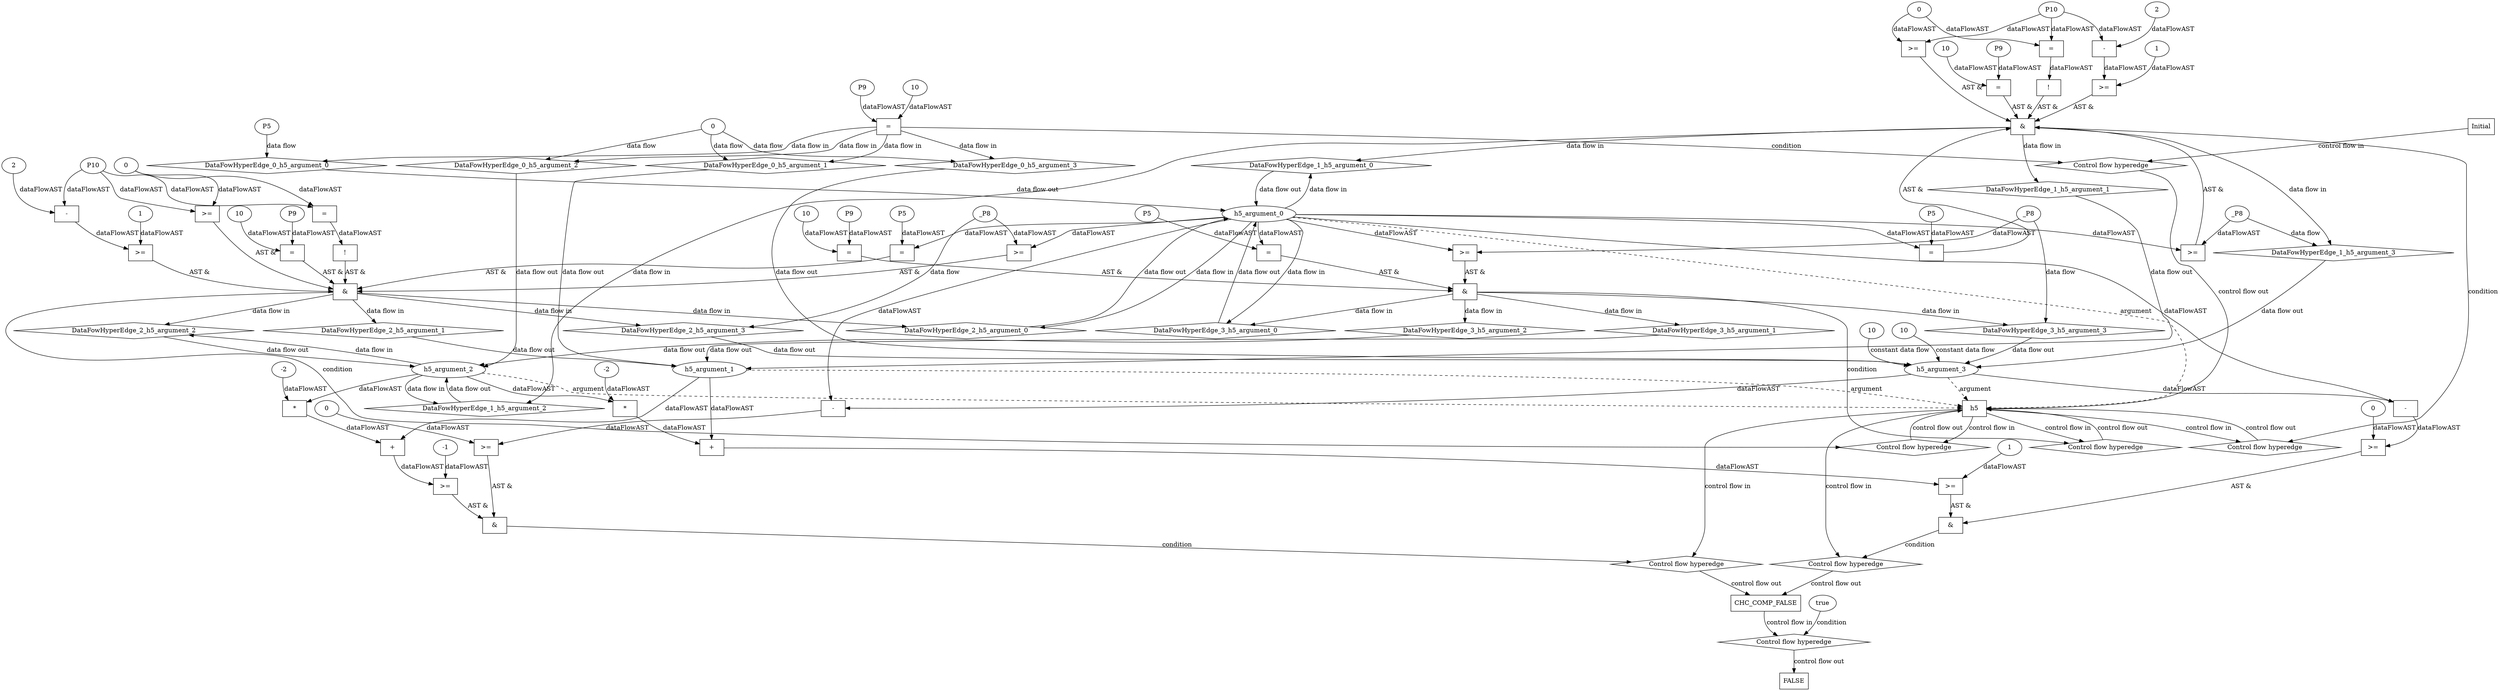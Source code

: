 digraph dag {
"CHC_COMP_FALSE" [label="CHC_COMP_FALSE" nodeName="CHC_COMP_FALSE" class=cfn  shape="rect"];
"h5" [label="h5" nodeName="h5" class=cfn  shape="rect"];
FALSE [label="FALSE" nodeName=FALSE class=cfn  shape="rect"];
Initial [label="Initial" nodeName=Initial class=cfn  shape="rect"];
ControlFowHyperEdge_0 [label="Control flow hyperedge" nodeName=ControlFowHyperEdge_0 class=controlFlowHyperEdge shape="diamond"];
"Initial" -> ControlFowHyperEdge_0 [label="control flow in"]
ControlFowHyperEdge_0 -> "h5" [label="control flow out"]
ControlFowHyperEdge_1 [label="Control flow hyperedge" nodeName=ControlFowHyperEdge_1 class=controlFlowHyperEdge shape="diamond"];
"h5" -> ControlFowHyperEdge_1 [label="control flow in"]
ControlFowHyperEdge_1 -> "h5" [label="control flow out"]
ControlFowHyperEdge_2 [label="Control flow hyperedge" nodeName=ControlFowHyperEdge_2 class=controlFlowHyperEdge shape="diamond"];
"h5" -> ControlFowHyperEdge_2 [label="control flow in"]
ControlFowHyperEdge_2 -> "h5" [label="control flow out"]
ControlFowHyperEdge_3 [label="Control flow hyperedge" nodeName=ControlFowHyperEdge_3 class=controlFlowHyperEdge shape="diamond"];
"h5" -> ControlFowHyperEdge_3 [label="control flow in"]
ControlFowHyperEdge_3 -> "h5" [label="control flow out"]
ControlFowHyperEdge_4 [label="Control flow hyperedge" nodeName=ControlFowHyperEdge_4 class=controlFlowHyperEdge shape="diamond"];
"h5" -> ControlFowHyperEdge_4 [label="control flow in"]
ControlFowHyperEdge_4 -> "CHC_COMP_FALSE" [label="control flow out"]
ControlFowHyperEdge_5 [label="Control flow hyperedge" nodeName=ControlFowHyperEdge_5 class=controlFlowHyperEdge shape="diamond"];
"h5" -> ControlFowHyperEdge_5 [label="control flow in"]
ControlFowHyperEdge_5 -> "CHC_COMP_FALSE" [label="control flow out"]
ControlFowHyperEdge_6 [label="Control flow hyperedge" nodeName=ControlFowHyperEdge_6 class=controlFlowHyperEdge shape="diamond"];
"CHC_COMP_FALSE" -> ControlFowHyperEdge_6 [label="control flow in"]
ControlFowHyperEdge_6 -> "FALSE" [label="control flow out"]
"h5_argument_0" [label="h5_argument_0" nodeName=argument0 class=argument  head="h5" shape="oval"];
"h5_argument_0" -> "h5"[label="argument" style="dashed"]
"h5_argument_1" [label="h5_argument_1" nodeName=argument1 class=argument  head="h5" shape="oval"];
"h5_argument_1" -> "h5"[label="argument" style="dashed"]
"h5_argument_2" [label="h5_argument_2" nodeName=argument2 class=argument  head="h5" shape="oval"];
"h5_argument_2" -> "h5"[label="argument" style="dashed"]
"h5_argument_3" [label="h5_argument_3" nodeName=argument3 class=argument  head="h5" shape="oval"];
"h5_argument_3" -> "h5"[label="argument" style="dashed"]

"xxxh5___Initial_0xxxguard_0_node_0" [label="=" nodeName="xxxh5___Initial_0xxxguard_0_node_0" class=Operator  shape="rect"];
"xxxh5___Initial_0xxxguard_0_node_1" [label="P9" nodeName="xxxh5___Initial_0xxxguard_0_node_1" class=Constant ];
"xxxh5___Initial_0xxxguard_0_node_2" [label="10" nodeName="xxxh5___Initial_0xxxguard_0_node_2" class=Literal ];
"xxxh5___Initial_0xxxguard_0_node_1" -> "xxxh5___Initial_0xxxguard_0_node_0"[label="dataFlowAST"]
"xxxh5___Initial_0xxxguard_0_node_2" -> "xxxh5___Initial_0xxxguard_0_node_0"[label="dataFlowAST"]

"xxxh5___Initial_0xxxguard_0_node_0" -> "ControlFowHyperEdge_0" [label="condition"];
"xxxh5___Initial_0xxxdataFlow_0_node_0" [label="P5" nodeName="xxxh5___Initial_0xxxdataFlow_0_node_0" class=Constant ];

"xxxh5___Initial_0xxxdataFlow_0_node_0" -> "DataFowHyperEdge_0_h5_argument_0" [label="data flow"];
"xxxh5___Initial_0xxxdataFlow1_node_0" [label="0" nodeName="xxxh5___Initial_0xxxdataFlow1_node_0" class=Literal ];

"xxxh5___Initial_0xxxdataFlow1_node_0" -> "DataFowHyperEdge_0_h5_argument_1" [label="data flow"];

"xxxh5___Initial_0xxxdataFlow1_node_0" -> "DataFowHyperEdge_0_h5_argument_2" [label="data flow"];

"xxxh5___Initial_0xxxdataFlow1_node_0" -> "DataFowHyperEdge_0_h5_argument_3" [label="data flow"];
"xxxh5___h5_1xxx_and" [label="&" nodeName="xxxh5___h5_1xxx_and" class=Operator shape="rect"];
"xxxh5___h5_1xxxguard_0_node_0" [label="=" nodeName="xxxh5___h5_1xxxguard_0_node_0" class=Operator  shape="rect"];
"xxxh5___h5_1xxxguard_0_node_1" [label="P5" nodeName="xxxh5___h5_1xxxguard_0_node_1" class=Constant ];
"xxxh5___h5_1xxxguard_0_node_1" -> "xxxh5___h5_1xxxguard_0_node_0"[label="dataFlowAST"]
"h5_argument_0" -> "xxxh5___h5_1xxxguard_0_node_0"[label="dataFlowAST"]

"xxxh5___h5_1xxxguard_0_node_0" -> "xxxh5___h5_1xxx_and" [label="AST &"];
"xxxh5___h5_1xxxguard5_node_0" [label="!" nodeName="xxxh5___h5_1xxxguard5_node_0" class=Operator shape="rect"];
"xxxh5___h5_1xxxguard5_node_1" [label="=" nodeName="xxxh5___h5_1xxxguard5_node_1" class=Operator  shape="rect"];
"xxxh5___h5_1xxxguard5_node_1" -> "xxxh5___h5_1xxxguard5_node_0"[label="dataFlowAST"]
"xxxh5___h5_1xxxguard3_node_1" -> "xxxh5___h5_1xxxguard5_node_1"[label="dataFlowAST"]
"xxxh5___h5_1xxxguard3_node_2" -> "xxxh5___h5_1xxxguard5_node_1"[label="dataFlowAST"]

"xxxh5___h5_1xxxguard5_node_0" -> "xxxh5___h5_1xxx_and" [label="AST &"];
"xxxh5___h5_1xxxguard1_node_0" [label="=" nodeName="xxxh5___h5_1xxxguard1_node_0" class=Operator  shape="rect"];
"xxxh5___h5_1xxxguard1_node_1" [label="P9" nodeName="xxxh5___h5_1xxxguard1_node_1" class=Constant ];
"xxxh5___h5_1xxxguard1_node_2" [label="10" nodeName="xxxh5___h5_1xxxguard1_node_2" class=Literal ];
"xxxh5___h5_1xxxguard1_node_1" -> "xxxh5___h5_1xxxguard1_node_0"[label="dataFlowAST"]
"xxxh5___h5_1xxxguard1_node_2" -> "xxxh5___h5_1xxxguard1_node_0"[label="dataFlowAST"]

"xxxh5___h5_1xxxguard1_node_0" -> "xxxh5___h5_1xxx_and" [label="AST &"];
"xxxh5___h5_1xxxguard4_node_0" [label=">=" nodeName="xxxh5___h5_1xxxguard4_node_0" class=Operator  shape="rect"];
"xxxh5___h5_1xxxguard4_node_1" [label="-" nodeName="xxxh5___h5_1xxxguard4_node_1" class= Operator shape="rect"];
"xxxh5___h5_1xxxguard4_node_2" [label="2" nodeName="xxxh5___h5_1xxxguard4_node_2" class=Literal ];
"xxxh5___h5_1xxxguard4_node_4" [label="1" nodeName="xxxh5___h5_1xxxguard4_node_4" class=Literal ];
"xxxh5___h5_1xxxguard4_node_1" -> "xxxh5___h5_1xxxguard4_node_0"[label="dataFlowAST"]
"xxxh5___h5_1xxxguard4_node_4" -> "xxxh5___h5_1xxxguard4_node_0"[label="dataFlowAST"]
"xxxh5___h5_1xxxguard4_node_2" -> "xxxh5___h5_1xxxguard4_node_1"[label="dataFlowAST"]
"xxxh5___h5_1xxxguard3_node_1" -> "xxxh5___h5_1xxxguard4_node_1"[label="dataFlowAST"]

"xxxh5___h5_1xxxguard4_node_0" -> "xxxh5___h5_1xxx_and" [label="AST &"];
"xxxh5___h5_1xxxguard3_node_0" [label=">=" nodeName="xxxh5___h5_1xxxguard3_node_0" class=Operator  shape="rect"];
"xxxh5___h5_1xxxguard3_node_1" [label="P10" nodeName="xxxh5___h5_1xxxguard3_node_1" class=Constant ];
"xxxh5___h5_1xxxguard3_node_2" [label="0" nodeName="xxxh5___h5_1xxxguard3_node_2" class=Literal ];
"xxxh5___h5_1xxxguard3_node_1" -> "xxxh5___h5_1xxxguard3_node_0"[label="dataFlowAST"]
"xxxh5___h5_1xxxguard3_node_2" -> "xxxh5___h5_1xxxguard3_node_0"[label="dataFlowAST"]

"xxxh5___h5_1xxxguard3_node_0" -> "xxxh5___h5_1xxx_and" [label="AST &"];
"xxxh5___h5_1xxxguard2_node_0" [label=">=" nodeName="xxxh5___h5_1xxxguard2_node_0" class=Operator  shape="rect"];
"h5_argument_0" -> "xxxh5___h5_1xxxguard2_node_0"[label="dataFlowAST"]
"xxxh5___h5_1xxxdataFlow_0_node_0" -> "xxxh5___h5_1xxxguard2_node_0"[label="dataFlowAST"]

"xxxh5___h5_1xxxguard2_node_0" -> "xxxh5___h5_1xxx_and" [label="AST &"];
"xxxh5___h5_1xxx_and" -> "ControlFowHyperEdge_1" [label="condition"];
"xxxh5___h5_1xxxdataFlow_0_node_0" [label="_P8" nodeName="xxxh5___h5_1xxxdataFlow_0_node_0" class=Constant ];

"xxxh5___h5_1xxxdataFlow_0_node_0" -> "DataFowHyperEdge_1_h5_argument_3" [label="data flow"];
"xxxh5___h5_2xxx_and" [label="&" nodeName="xxxh5___h5_2xxx_and" class=Operator shape="rect"];
"xxxh5___h5_2xxxguard4_node_0" [label=">=" nodeName="xxxh5___h5_2xxxguard4_node_0" class=Operator  shape="rect"];
"xxxh5___h5_2xxxguard4_node_1" [label="-" nodeName="xxxh5___h5_2xxxguard4_node_1" class= Operator shape="rect"];
"xxxh5___h5_2xxxguard4_node_2" [label="2" nodeName="xxxh5___h5_2xxxguard4_node_2" class=Literal ];
"xxxh5___h5_2xxxguard4_node_4" [label="1" nodeName="xxxh5___h5_2xxxguard4_node_4" class=Literal ];
"xxxh5___h5_2xxxguard4_node_1" -> "xxxh5___h5_2xxxguard4_node_0"[label="dataFlowAST"]
"xxxh5___h5_2xxxguard4_node_4" -> "xxxh5___h5_2xxxguard4_node_0"[label="dataFlowAST"]
"xxxh5___h5_2xxxguard4_node_2" -> "xxxh5___h5_2xxxguard4_node_1"[label="dataFlowAST"]
"xxxh5___h5_2xxxguard3_node_1" -> "xxxh5___h5_2xxxguard4_node_1"[label="dataFlowAST"]

"xxxh5___h5_2xxxguard4_node_0" -> "xxxh5___h5_2xxx_and" [label="AST &"];
"xxxh5___h5_2xxxguard3_node_0" [label=">=" nodeName="xxxh5___h5_2xxxguard3_node_0" class=Operator  shape="rect"];
"xxxh5___h5_2xxxguard3_node_1" [label="P10" nodeName="xxxh5___h5_2xxxguard3_node_1" class=Constant ];
"xxxh5___h5_2xxxguard3_node_2" [label="0" nodeName="xxxh5___h5_2xxxguard3_node_2" class=Literal ];
"xxxh5___h5_2xxxguard3_node_1" -> "xxxh5___h5_2xxxguard3_node_0"[label="dataFlowAST"]
"xxxh5___h5_2xxxguard3_node_2" -> "xxxh5___h5_2xxxguard3_node_0"[label="dataFlowAST"]

"xxxh5___h5_2xxxguard3_node_0" -> "xxxh5___h5_2xxx_and" [label="AST &"];
"xxxh5___h5_2xxxguard_0_node_0" [label="=" nodeName="xxxh5___h5_2xxxguard_0_node_0" class=Operator  shape="rect"];
"xxxh5___h5_2xxxguard_0_node_1" [label="P5" nodeName="xxxh5___h5_2xxxguard_0_node_1" class=Constant ];
"xxxh5___h5_2xxxguard_0_node_1" -> "xxxh5___h5_2xxxguard_0_node_0"[label="dataFlowAST"]
"h5_argument_0" -> "xxxh5___h5_2xxxguard_0_node_0"[label="dataFlowAST"]

"xxxh5___h5_2xxxguard_0_node_0" -> "xxxh5___h5_2xxx_and" [label="AST &"];
"xxxh5___h5_2xxxguard2_node_0" [label=">=" nodeName="xxxh5___h5_2xxxguard2_node_0" class=Operator  shape="rect"];
"h5_argument_0" -> "xxxh5___h5_2xxxguard2_node_0"[label="dataFlowAST"]
"xxxh5___h5_2xxxdataFlow_0_node_0" -> "xxxh5___h5_2xxxguard2_node_0"[label="dataFlowAST"]

"xxxh5___h5_2xxxguard2_node_0" -> "xxxh5___h5_2xxx_and" [label="AST &"];
"xxxh5___h5_2xxxguard1_node_0" [label="=" nodeName="xxxh5___h5_2xxxguard1_node_0" class=Operator  shape="rect"];
"xxxh5___h5_2xxxguard1_node_1" [label="P9" nodeName="xxxh5___h5_2xxxguard1_node_1" class=Constant ];
"xxxh5___h5_2xxxguard1_node_2" [label="10" nodeName="xxxh5___h5_2xxxguard1_node_2" class=Literal ];
"xxxh5___h5_2xxxguard1_node_1" -> "xxxh5___h5_2xxxguard1_node_0"[label="dataFlowAST"]
"xxxh5___h5_2xxxguard1_node_2" -> "xxxh5___h5_2xxxguard1_node_0"[label="dataFlowAST"]

"xxxh5___h5_2xxxguard1_node_0" -> "xxxh5___h5_2xxx_and" [label="AST &"];
"xxxh5___h5_2xxxguard5_node_0" [label="!" nodeName="xxxh5___h5_2xxxguard5_node_0" class=Operator shape="rect"];
"xxxh5___h5_2xxxguard5_node_1" [label="=" nodeName="xxxh5___h5_2xxxguard5_node_1" class=Operator  shape="rect"];
"xxxh5___h5_2xxxguard5_node_1" -> "xxxh5___h5_2xxxguard5_node_0"[label="dataFlowAST"]
"xxxh5___h5_2xxxguard3_node_1" -> "xxxh5___h5_2xxxguard5_node_1"[label="dataFlowAST"]
"xxxh5___h5_2xxxguard3_node_2" -> "xxxh5___h5_2xxxguard5_node_1"[label="dataFlowAST"]

"xxxh5___h5_2xxxguard5_node_0" -> "xxxh5___h5_2xxx_and" [label="AST &"];
"xxxh5___h5_2xxx_and" -> "ControlFowHyperEdge_2" [label="condition"];
"xxxh5___h5_2xxxdataFlow_0_node_0" [label="_P8" nodeName="xxxh5___h5_2xxxdataFlow_0_node_0" class=Constant ];

"xxxh5___h5_2xxxdataFlow_0_node_0" -> "DataFowHyperEdge_2_h5_argument_3" [label="data flow"];
"xxxh5___h5_3xxx_and" [label="&" nodeName="xxxh5___h5_3xxx_and" class=Operator shape="rect"];
"xxxh5___h5_3xxxguard_0_node_0" [label=">=" nodeName="xxxh5___h5_3xxxguard_0_node_0" class=Operator  shape="rect"];
"h5_argument_0" -> "xxxh5___h5_3xxxguard_0_node_0"[label="dataFlowAST"]
"xxxh5___h5_3xxxdataFlow_0_node_0" -> "xxxh5___h5_3xxxguard_0_node_0"[label="dataFlowAST"]

"xxxh5___h5_3xxxguard_0_node_0" -> "xxxh5___h5_3xxx_and" [label="AST &"];
"xxxh5___h5_3xxxguard1_node_0" [label="=" nodeName="xxxh5___h5_3xxxguard1_node_0" class=Operator  shape="rect"];
"xxxh5___h5_3xxxguard1_node_1" [label="P5" nodeName="xxxh5___h5_3xxxguard1_node_1" class=Constant ];
"xxxh5___h5_3xxxguard1_node_1" -> "xxxh5___h5_3xxxguard1_node_0"[label="dataFlowAST"]
"h5_argument_0" -> "xxxh5___h5_3xxxguard1_node_0"[label="dataFlowAST"]

"xxxh5___h5_3xxxguard1_node_0" -> "xxxh5___h5_3xxx_and" [label="AST &"];
"xxxh5___h5_3xxxguard2_node_0" [label="=" nodeName="xxxh5___h5_3xxxguard2_node_0" class=Operator  shape="rect"];
"xxxh5___h5_3xxxguard2_node_1" [label="P9" nodeName="xxxh5___h5_3xxxguard2_node_1" class=Constant ];
"xxxh5___h5_3xxxguard2_node_2" [label="10" nodeName="xxxh5___h5_3xxxguard2_node_2" class=Literal ];
"xxxh5___h5_3xxxguard2_node_1" -> "xxxh5___h5_3xxxguard2_node_0"[label="dataFlowAST"]
"xxxh5___h5_3xxxguard2_node_2" -> "xxxh5___h5_3xxxguard2_node_0"[label="dataFlowAST"]

"xxxh5___h5_3xxxguard2_node_0" -> "xxxh5___h5_3xxx_and" [label="AST &"];
"xxxh5___h5_3xxx_and" -> "ControlFowHyperEdge_3" [label="condition"];
"xxxh5___h5_3xxxdataFlow_0_node_0" [label="_P8" nodeName="xxxh5___h5_3xxxdataFlow_0_node_0" class=Constant ];

"xxxh5___h5_3xxxdataFlow_0_node_0" -> "DataFowHyperEdge_3_h5_argument_3" [label="data flow"];
"xxxCHC_COMP_FALSE___h5_4xxx_and" [label="&" nodeName="xxxCHC_COMP_FALSE___h5_4xxx_and" class=Operator shape="rect"];
"xxxCHC_COMP_FALSE___h5_4xxxguard_0_node_0" [label=">=" nodeName="xxxCHC_COMP_FALSE___h5_4xxxguard_0_node_0" class=Operator  shape="rect"];
"xxxCHC_COMP_FALSE___h5_4xxxguard_0_node_1" [label="-1" nodeName="xxxCHC_COMP_FALSE___h5_4xxxguard_0_node_1" class=Literal ];
"xxxCHC_COMP_FALSE___h5_4xxxguard_0_node_2" [label="+" nodeName="xxxCHC_COMP_FALSE___h5_4xxxguard_0_node_2" class= Operator shape="rect"];
"xxxCHC_COMP_FALSE___h5_4xxxguard_0_node_4" [label="*" nodeName="xxxCHC_COMP_FALSE___h5_4xxxguard_0_node_4" class=Operator  shape="rect"];
"xxxCHC_COMP_FALSE___h5_4xxxguard_0_node_5" [label="-2" nodeName="xxxCHC_COMP_FALSE___h5_4xxxguard_0_node_5" class=Coeff ];
"xxxCHC_COMP_FALSE___h5_4xxxguard_0_node_1" -> "xxxCHC_COMP_FALSE___h5_4xxxguard_0_node_0"[label="dataFlowAST"]
"xxxCHC_COMP_FALSE___h5_4xxxguard_0_node_2" -> "xxxCHC_COMP_FALSE___h5_4xxxguard_0_node_0"[label="dataFlowAST"]
"h5_argument_1" -> "xxxCHC_COMP_FALSE___h5_4xxxguard_0_node_2"[label="dataFlowAST"]
"xxxCHC_COMP_FALSE___h5_4xxxguard_0_node_4" -> "xxxCHC_COMP_FALSE___h5_4xxxguard_0_node_2"[label="dataFlowAST"]
"h5_argument_2" -> "xxxCHC_COMP_FALSE___h5_4xxxguard_0_node_4"[label="dataFlowAST"]
"xxxCHC_COMP_FALSE___h5_4xxxguard_0_node_5" -> "xxxCHC_COMP_FALSE___h5_4xxxguard_0_node_4"[label="dataFlowAST"]

"xxxCHC_COMP_FALSE___h5_4xxxguard_0_node_0" -> "xxxCHC_COMP_FALSE___h5_4xxx_and" [label="AST &"];
"xxxCHC_COMP_FALSE___h5_4xxxguard1_node_0" [label=">=" nodeName="xxxCHC_COMP_FALSE___h5_4xxxguard1_node_0" class=Operator  shape="rect"];
"xxxCHC_COMP_FALSE___h5_4xxxguard1_node_1" [label="0" nodeName="xxxCHC_COMP_FALSE___h5_4xxxguard1_node_1" class=Literal ];
"xxxCHC_COMP_FALSE___h5_4xxxguard1_node_2" [label="-" nodeName="xxxCHC_COMP_FALSE___h5_4xxxguard1_node_2" class= Operator shape="rect"];
"xxxCHC_COMP_FALSE___h5_4xxxguard1_node_1" -> "xxxCHC_COMP_FALSE___h5_4xxxguard1_node_0"[label="dataFlowAST"]
"xxxCHC_COMP_FALSE___h5_4xxxguard1_node_2" -> "xxxCHC_COMP_FALSE___h5_4xxxguard1_node_0"[label="dataFlowAST"]
"h5_argument_0" -> "xxxCHC_COMP_FALSE___h5_4xxxguard1_node_2"[label="dataFlowAST"]
"h5_argument_3" -> "xxxCHC_COMP_FALSE___h5_4xxxguard1_node_2"[label="dataFlowAST"]

"xxxCHC_COMP_FALSE___h5_4xxxguard1_node_0" -> "xxxCHC_COMP_FALSE___h5_4xxx_and" [label="AST &"];
"xxxCHC_COMP_FALSE___h5_4xxx_and" -> "ControlFowHyperEdge_4" [label="condition"];
"xxxCHC_COMP_FALSE___h5_5xxx_and" [label="&" nodeName="xxxCHC_COMP_FALSE___h5_5xxx_and" class=Operator shape="rect"];
"xxxCHC_COMP_FALSE___h5_5xxxguard_0_node_0" [label=">=" nodeName="xxxCHC_COMP_FALSE___h5_5xxxguard_0_node_0" class=Operator  shape="rect"];
"xxxCHC_COMP_FALSE___h5_5xxxguard_0_node_1" [label="+" nodeName="xxxCHC_COMP_FALSE___h5_5xxxguard_0_node_1" class= Operator shape="rect"];
"xxxCHC_COMP_FALSE___h5_5xxxguard_0_node_3" [label="*" nodeName="xxxCHC_COMP_FALSE___h5_5xxxguard_0_node_3" class=Operator  shape="rect"];
"xxxCHC_COMP_FALSE___h5_5xxxguard_0_node_4" [label="-2" nodeName="xxxCHC_COMP_FALSE___h5_5xxxguard_0_node_4" class=Coeff ];
"xxxCHC_COMP_FALSE___h5_5xxxguard_0_node_6" [label="1" nodeName="xxxCHC_COMP_FALSE___h5_5xxxguard_0_node_6" class=Literal ];
"xxxCHC_COMP_FALSE___h5_5xxxguard_0_node_1" -> "xxxCHC_COMP_FALSE___h5_5xxxguard_0_node_0"[label="dataFlowAST"]
"xxxCHC_COMP_FALSE___h5_5xxxguard_0_node_6" -> "xxxCHC_COMP_FALSE___h5_5xxxguard_0_node_0"[label="dataFlowAST"]
"h5_argument_1" -> "xxxCHC_COMP_FALSE___h5_5xxxguard_0_node_1"[label="dataFlowAST"]
"xxxCHC_COMP_FALSE___h5_5xxxguard_0_node_3" -> "xxxCHC_COMP_FALSE___h5_5xxxguard_0_node_1"[label="dataFlowAST"]
"h5_argument_2" -> "xxxCHC_COMP_FALSE___h5_5xxxguard_0_node_3"[label="dataFlowAST"]
"xxxCHC_COMP_FALSE___h5_5xxxguard_0_node_4" -> "xxxCHC_COMP_FALSE___h5_5xxxguard_0_node_3"[label="dataFlowAST"]

"xxxCHC_COMP_FALSE___h5_5xxxguard_0_node_0" -> "xxxCHC_COMP_FALSE___h5_5xxx_and" [label="AST &"];
"xxxCHC_COMP_FALSE___h5_5xxxguard1_node_0" [label=">=" nodeName="xxxCHC_COMP_FALSE___h5_5xxxguard1_node_0" class=Operator  shape="rect"];
"xxxCHC_COMP_FALSE___h5_5xxxguard1_node_1" [label="0" nodeName="xxxCHC_COMP_FALSE___h5_5xxxguard1_node_1" class=Literal ];
"xxxCHC_COMP_FALSE___h5_5xxxguard1_node_2" [label="-" nodeName="xxxCHC_COMP_FALSE___h5_5xxxguard1_node_2" class= Operator shape="rect"];
"xxxCHC_COMP_FALSE___h5_5xxxguard1_node_1" -> "xxxCHC_COMP_FALSE___h5_5xxxguard1_node_0"[label="dataFlowAST"]
"xxxCHC_COMP_FALSE___h5_5xxxguard1_node_2" -> "xxxCHC_COMP_FALSE___h5_5xxxguard1_node_0"[label="dataFlowAST"]
"h5_argument_0" -> "xxxCHC_COMP_FALSE___h5_5xxxguard1_node_2"[label="dataFlowAST"]
"h5_argument_3" -> "xxxCHC_COMP_FALSE___h5_5xxxguard1_node_2"[label="dataFlowAST"]

"xxxCHC_COMP_FALSE___h5_5xxxguard1_node_0" -> "xxxCHC_COMP_FALSE___h5_5xxx_and" [label="AST &"];
"xxxCHC_COMP_FALSE___h5_5xxx_and" -> "ControlFowHyperEdge_5" [label="condition"];
"xxxFALSE___CHC_COMP_FALSE_6xxxguard_0_node_0" [label="true" nodeName="xxxFALSE___CHC_COMP_FALSE_6xxxguard_0_node_0" class=BoolValue ];

"xxxFALSE___CHC_COMP_FALSE_6xxxguard_0_node_0" -> "ControlFowHyperEdge_6" [label="condition"];
"DataFowHyperEdge_0_h5_argument_0" [label="DataFowHyperEdge_0_h5_argument_0" nodeName="DataFowHyperEdge_0_h5_argument_0" class=DataFlowHyperedge shape="diamond"];
"DataFowHyperEdge_0_h5_argument_0" -> "h5_argument_0"[label="data flow out"]
"xxxh5___Initial_0xxxguard_0_node_0" -> "DataFowHyperEdge_0_h5_argument_0"[label="data flow in"]
"DataFowHyperEdge_0_h5_argument_1" [label="DataFowHyperEdge_0_h5_argument_1" nodeName="DataFowHyperEdge_0_h5_argument_1" class=DataFlowHyperedge shape="diamond"];
"DataFowHyperEdge_0_h5_argument_1" -> "h5_argument_1"[label="data flow out"]
"xxxh5___Initial_0xxxguard_0_node_0" -> "DataFowHyperEdge_0_h5_argument_1"[label="data flow in"]
"DataFowHyperEdge_0_h5_argument_2" [label="DataFowHyperEdge_0_h5_argument_2" nodeName="DataFowHyperEdge_0_h5_argument_2" class=DataFlowHyperedge shape="diamond"];
"DataFowHyperEdge_0_h5_argument_2" -> "h5_argument_2"[label="data flow out"]
"xxxh5___Initial_0xxxguard_0_node_0" -> "DataFowHyperEdge_0_h5_argument_2"[label="data flow in"]
"DataFowHyperEdge_0_h5_argument_3" [label="DataFowHyperEdge_0_h5_argument_3" nodeName="DataFowHyperEdge_0_h5_argument_3" class=DataFlowHyperedge shape="diamond"];
"DataFowHyperEdge_0_h5_argument_3" -> "h5_argument_3"[label="data flow out"]
"xxxh5___Initial_0xxxguard_0_node_0" -> "DataFowHyperEdge_0_h5_argument_3"[label="data flow in"]
"DataFowHyperEdge_1_h5_argument_0" [label="DataFowHyperEdge_1_h5_argument_0" nodeName="DataFowHyperEdge_1_h5_argument_0" class=DataFlowHyperedge shape="diamond"];
"DataFowHyperEdge_1_h5_argument_0" -> "h5_argument_0"[label="data flow out"]
"xxxh5___h5_1xxx_and" -> "DataFowHyperEdge_1_h5_argument_0"[label="data flow in"]
"DataFowHyperEdge_1_h5_argument_1" [label="DataFowHyperEdge_1_h5_argument_1" nodeName="DataFowHyperEdge_1_h5_argument_1" class=DataFlowHyperedge shape="diamond"];
"DataFowHyperEdge_1_h5_argument_1" -> "h5_argument_1"[label="data flow out"]
"xxxh5___h5_1xxx_and" -> "DataFowHyperEdge_1_h5_argument_1"[label="data flow in"]
"DataFowHyperEdge_1_h5_argument_2" [label="DataFowHyperEdge_1_h5_argument_2" nodeName="DataFowHyperEdge_1_h5_argument_2" class=DataFlowHyperedge shape="diamond"];
"DataFowHyperEdge_1_h5_argument_2" -> "h5_argument_2"[label="data flow out"]
"xxxh5___h5_1xxx_and" -> "DataFowHyperEdge_1_h5_argument_2"[label="data flow in"]
"DataFowHyperEdge_1_h5_argument_3" [label="DataFowHyperEdge_1_h5_argument_3" nodeName="DataFowHyperEdge_1_h5_argument_3" class=DataFlowHyperedge shape="diamond"];
"DataFowHyperEdge_1_h5_argument_3" -> "h5_argument_3"[label="data flow out"]
"xxxh5___h5_1xxx_and" -> "DataFowHyperEdge_1_h5_argument_3"[label="data flow in"]
"DataFowHyperEdge_2_h5_argument_0" [label="DataFowHyperEdge_2_h5_argument_0" nodeName="DataFowHyperEdge_2_h5_argument_0" class=DataFlowHyperedge shape="diamond"];
"DataFowHyperEdge_2_h5_argument_0" -> "h5_argument_0"[label="data flow out"]
"xxxh5___h5_2xxx_and" -> "DataFowHyperEdge_2_h5_argument_0"[label="data flow in"]
"DataFowHyperEdge_2_h5_argument_1" [label="DataFowHyperEdge_2_h5_argument_1" nodeName="DataFowHyperEdge_2_h5_argument_1" class=DataFlowHyperedge shape="diamond"];
"DataFowHyperEdge_2_h5_argument_1" -> "h5_argument_1"[label="data flow out"]
"xxxh5___h5_2xxx_and" -> "DataFowHyperEdge_2_h5_argument_1"[label="data flow in"]
"DataFowHyperEdge_2_h5_argument_2" [label="DataFowHyperEdge_2_h5_argument_2" nodeName="DataFowHyperEdge_2_h5_argument_2" class=DataFlowHyperedge shape="diamond"];
"DataFowHyperEdge_2_h5_argument_2" -> "h5_argument_2"[label="data flow out"]
"xxxh5___h5_2xxx_and" -> "DataFowHyperEdge_2_h5_argument_2"[label="data flow in"]
"DataFowHyperEdge_2_h5_argument_3" [label="DataFowHyperEdge_2_h5_argument_3" nodeName="DataFowHyperEdge_2_h5_argument_3" class=DataFlowHyperedge shape="diamond"];
"DataFowHyperEdge_2_h5_argument_3" -> "h5_argument_3"[label="data flow out"]
"xxxh5___h5_2xxx_and" -> "DataFowHyperEdge_2_h5_argument_3"[label="data flow in"]
"DataFowHyperEdge_3_h5_argument_0" [label="DataFowHyperEdge_3_h5_argument_0" nodeName="DataFowHyperEdge_3_h5_argument_0" class=DataFlowHyperedge shape="diamond"];
"DataFowHyperEdge_3_h5_argument_0" -> "h5_argument_0"[label="data flow out"]
"xxxh5___h5_3xxx_and" -> "DataFowHyperEdge_3_h5_argument_0"[label="data flow in"]
"DataFowHyperEdge_3_h5_argument_1" [label="DataFowHyperEdge_3_h5_argument_1" nodeName="DataFowHyperEdge_3_h5_argument_1" class=DataFlowHyperedge shape="diamond"];
"DataFowHyperEdge_3_h5_argument_1" -> "h5_argument_1"[label="data flow out"]
"xxxh5___h5_3xxx_and" -> "DataFowHyperEdge_3_h5_argument_1"[label="data flow in"]
"DataFowHyperEdge_3_h5_argument_2" [label="DataFowHyperEdge_3_h5_argument_2" nodeName="DataFowHyperEdge_3_h5_argument_2" class=DataFlowHyperedge shape="diamond"];
"DataFowHyperEdge_3_h5_argument_2" -> "h5_argument_2"[label="data flow out"]
"xxxh5___h5_3xxx_and" -> "DataFowHyperEdge_3_h5_argument_2"[label="data flow in"]
"DataFowHyperEdge_3_h5_argument_3" [label="DataFowHyperEdge_3_h5_argument_3" nodeName="DataFowHyperEdge_3_h5_argument_3" class=DataFlowHyperedge shape="diamond"];
"DataFowHyperEdge_3_h5_argument_3" -> "h5_argument_3"[label="data flow out"]
"xxxh5___h5_3xxx_and" -> "DataFowHyperEdge_3_h5_argument_3"[label="data flow in"]
"xxxCHC_COMP_FALSE___h5_4xxxh5_argument_3_constant_10" [label="10" nodeName="xxxCHC_COMP_FALSE___h5_4xxxh5_argument_3_constant_10" class=Constant];
"xxxCHC_COMP_FALSE___h5_4xxxh5_argument_3_constant_10" -> "h5_argument_3" [label="constant data flow"];
"xxxCHC_COMP_FALSE___h5_5xxxh5_argument_3_constant_10" [label="10" nodeName="xxxCHC_COMP_FALSE___h5_5xxxh5_argument_3_constant_10" class=Constant];
"xxxCHC_COMP_FALSE___h5_5xxxh5_argument_3_constant_10" -> "h5_argument_3" [label="constant data flow"];
"h5_argument_0" -> "DataFowHyperEdge_1_h5_argument_0"[label="data flow in"]
"h5_argument_2" -> "DataFowHyperEdge_1_h5_argument_2"[label="data flow in"]
"h5_argument_0" -> "DataFowHyperEdge_2_h5_argument_0"[label="data flow in"]
"h5_argument_2" -> "DataFowHyperEdge_2_h5_argument_2"[label="data flow in"]
"h5_argument_0" -> "DataFowHyperEdge_3_h5_argument_0"[label="data flow in"]




}
